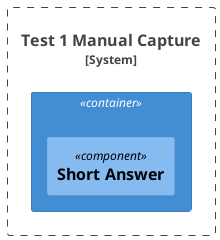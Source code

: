 @startuml 

!include <C4/C4_Component>

System_Boundary(aptitudeManualCaptureAlias, "Test 1 Manual Capture") {
    Container(manualCaptureContainer, "","", "") {
        Component(shortAnswerComponentAlias,"Short Answer") 
    }
} 
@enduml